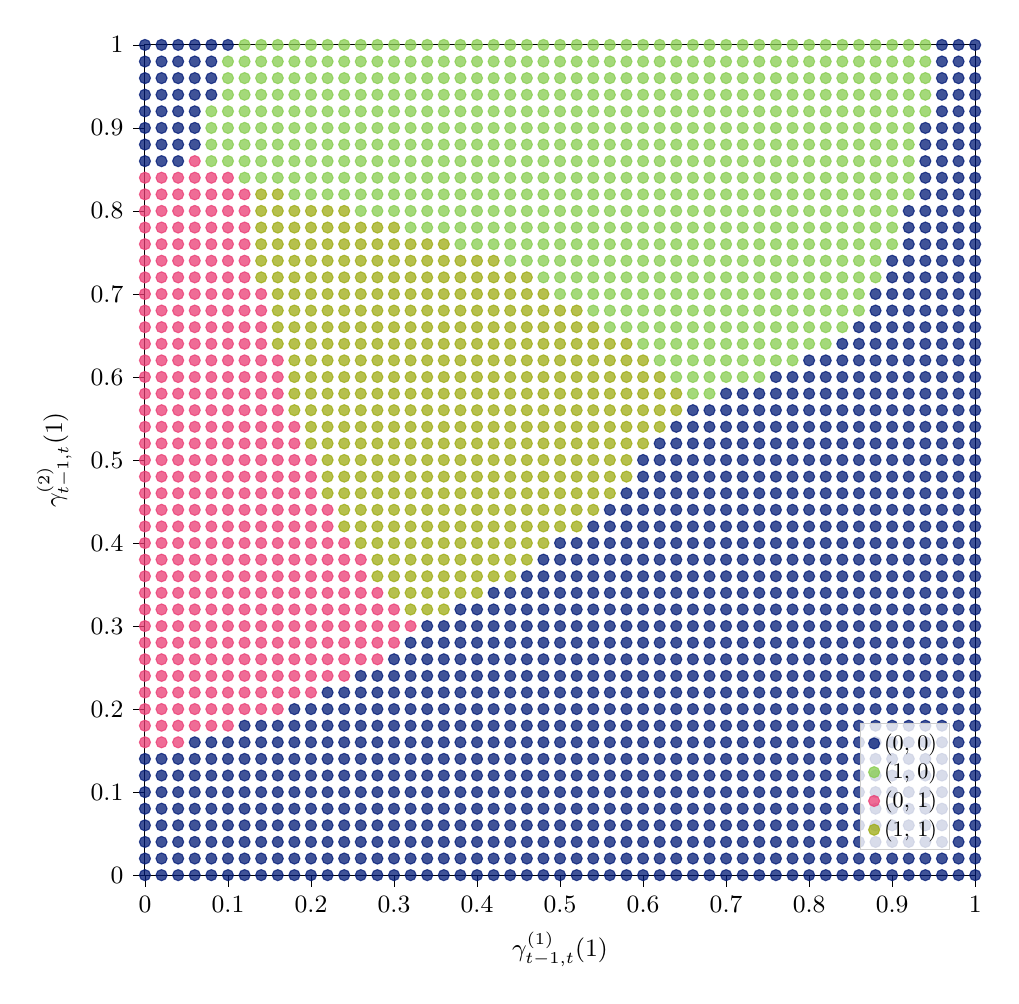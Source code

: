 % This file was created by tikzplotlib v0.9.1.
\begin{tikzpicture}

\definecolor{color0}{rgb}{0,0.098,0.459}
\definecolor{color1}{rgb}{0.525,0.8,0.302}
\definecolor{color2}{rgb}{0.918,0.231,0.451}
\definecolor{color3}{rgb}{0.616,0.671,0.067}

\begin{axis}[
height=1.0\linewidth,
label style={font=\small},
legend cell align={left},
legend style={fill opacity=0.8, draw opacity=1, text opacity=1, at={(0.97,0.03)}, anchor=south east, draw=white!80!black},
legend style={nodes={scale=0.8}},
tick align=outside,
tick label style={font=\small},
tick pos=left,
width=\linewidth,
x grid style={white!69.02!black},
xlabel={\(\displaystyle \gamma^{(1)}_{t-1,t}(1)\)},
xmin=0, xmax=1,
xtick style={color=black},
y grid style={white!69.02!black},
ylabel={\(\displaystyle \gamma^{(2)}_{t-1,t}(1)\)},
ymin=0, ymax=1,
ytick style={color=black}
]
\addplot [only marks, mark=*, draw=color0, fill=color0, opacity=0.75, colormap/viridis]
table{%
x                      y
0 0
0 0.02
0 0.04
0 0.06
0 0.08
0 0.1
0 0.12
0 0.14
0 0.86
0 0.88
0 0.9
0 0.92
0 0.94
0 0.96
0 0.98
0 1
0.02 0
0.02 0.02
0.02 0.04
0.02 0.06
0.02 0.08
0.02 0.1
0.02 0.12
0.02 0.14
0.02 0.86
0.02 0.88
0.02 0.9
0.02 0.92
0.02 0.94
0.02 0.96
0.02 0.98
0.02 1
0.04 0
0.04 0.02
0.04 0.04
0.04 0.06
0.04 0.08
0.04 0.1
0.04 0.12
0.04 0.14
0.04 0.86
0.04 0.88
0.04 0.9
0.04 0.92
0.04 0.94
0.04 0.96
0.04 0.98
0.04 1
0.06 0
0.06 0.02
0.06 0.04
0.06 0.06
0.06 0.08
0.06 0.1
0.06 0.12
0.06 0.14
0.06 0.16
0.06 0.88
0.06 0.9
0.06 0.92
0.06 0.94
0.06 0.96
0.06 0.98
0.06 1
0.08 0
0.08 0.02
0.08 0.04
0.08 0.06
0.08 0.08
0.08 0.1
0.08 0.12
0.08 0.14
0.08 0.16
0.08 0.94
0.08 0.96
0.08 0.98
0.08 1
0.1 0
0.1 0.02
0.1 0.04
0.1 0.06
0.1 0.08
0.1 0.1
0.1 0.12
0.1 0.14
0.1 0.16
0.1 1
0.12 0
0.12 0.02
0.12 0.04
0.12 0.06
0.12 0.08
0.12 0.1
0.12 0.12
0.12 0.14
0.12 0.16
0.12 0.18
0.14 0
0.14 0.02
0.14 0.04
0.14 0.06
0.14 0.08
0.14 0.1
0.14 0.12
0.14 0.14
0.14 0.16
0.14 0.18
0.16 0
0.16 0.02
0.16 0.04
0.16 0.06
0.16 0.08
0.16 0.1
0.16 0.12
0.16 0.14
0.16 0.16
0.16 0.18
0.18 0
0.18 0.02
0.18 0.04
0.18 0.06
0.18 0.08
0.18 0.1
0.18 0.12
0.18 0.14
0.18 0.16
0.18 0.18
0.18 0.2
0.2 0
0.2 0.02
0.2 0.04
0.2 0.06
0.2 0.08
0.2 0.1
0.2 0.12
0.2 0.14
0.2 0.16
0.2 0.18
0.2 0.2
0.22 0
0.22 0.02
0.22 0.04
0.22 0.06
0.22 0.08
0.22 0.1
0.22 0.12
0.22 0.14
0.22 0.16
0.22 0.18
0.22 0.2
0.22 0.22
0.24 0
0.24 0.02
0.24 0.04
0.24 0.06
0.24 0.08
0.24 0.1
0.24 0.12
0.24 0.14
0.24 0.16
0.24 0.18
0.24 0.2
0.24 0.22
0.26 0
0.26 0.02
0.26 0.04
0.26 0.06
0.26 0.08
0.26 0.1
0.26 0.12
0.26 0.14
0.26 0.16
0.26 0.18
0.26 0.2
0.26 0.22
0.26 0.24
0.28 0
0.28 0.02
0.28 0.04
0.28 0.06
0.28 0.08
0.28 0.1
0.28 0.12
0.28 0.14
0.28 0.16
0.28 0.18
0.28 0.2
0.28 0.22
0.28 0.24
0.3 0
0.3 0.02
0.3 0.04
0.3 0.06
0.3 0.08
0.3 0.1
0.3 0.12
0.3 0.14
0.3 0.16
0.3 0.18
0.3 0.2
0.3 0.22
0.3 0.24
0.3 0.26
0.32 0
0.32 0.02
0.32 0.04
0.32 0.06
0.32 0.08
0.32 0.1
0.32 0.12
0.32 0.14
0.32 0.16
0.32 0.18
0.32 0.2
0.32 0.22
0.32 0.24
0.32 0.26
0.32 0.28
0.34 0
0.34 0.02
0.34 0.04
0.34 0.06
0.34 0.08
0.34 0.1
0.34 0.12
0.34 0.14
0.34 0.16
0.34 0.18
0.34 0.2
0.34 0.22
0.34 0.24
0.34 0.26
0.34 0.28
0.34 0.3
0.36 0
0.36 0.02
0.36 0.04
0.36 0.06
0.36 0.08
0.36 0.1
0.36 0.12
0.36 0.14
0.36 0.16
0.36 0.18
0.36 0.2
0.36 0.22
0.36 0.24
0.36 0.26
0.36 0.28
0.36 0.3
0.38 0
0.38 0.02
0.38 0.04
0.38 0.06
0.38 0.08
0.38 0.1
0.38 0.12
0.38 0.14
0.38 0.16
0.38 0.18
0.38 0.2
0.38 0.22
0.38 0.24
0.38 0.26
0.38 0.28
0.38 0.3
0.38 0.32
0.4 0
0.4 0.02
0.4 0.04
0.4 0.06
0.4 0.08
0.4 0.1
0.4 0.12
0.4 0.14
0.4 0.16
0.4 0.18
0.4 0.2
0.4 0.22
0.4 0.24
0.4 0.26
0.4 0.28
0.4 0.3
0.4 0.32
0.42 0
0.42 0.02
0.42 0.04
0.42 0.06
0.42 0.08
0.42 0.1
0.42 0.12
0.42 0.14
0.42 0.16
0.42 0.18
0.42 0.2
0.42 0.22
0.42 0.24
0.42 0.26
0.42 0.28
0.42 0.3
0.42 0.32
0.42 0.34
0.44 0
0.44 0.02
0.44 0.04
0.44 0.06
0.44 0.08
0.44 0.1
0.44 0.12
0.44 0.14
0.44 0.16
0.44 0.18
0.44 0.2
0.44 0.22
0.44 0.24
0.44 0.26
0.44 0.28
0.44 0.3
0.44 0.32
0.44 0.34
0.46 0
0.46 0.02
0.46 0.04
0.46 0.06
0.46 0.08
0.46 0.1
0.46 0.12
0.46 0.14
0.46 0.16
0.46 0.18
0.46 0.2
0.46 0.22
0.46 0.24
0.46 0.26
0.46 0.28
0.46 0.3
0.46 0.32
0.46 0.34
0.46 0.36
0.48 0
0.48 0.02
0.48 0.04
0.48 0.06
0.48 0.08
0.48 0.1
0.48 0.12
0.48 0.14
0.48 0.16
0.48 0.18
0.48 0.2
0.48 0.22
0.48 0.24
0.48 0.26
0.48 0.28
0.48 0.3
0.48 0.32
0.48 0.34
0.48 0.36
0.48 0.38
0.5 0
0.5 0.02
0.5 0.04
0.5 0.06
0.5 0.08
0.5 0.1
0.5 0.12
0.5 0.14
0.5 0.16
0.5 0.18
0.5 0.2
0.5 0.22
0.5 0.24
0.5 0.26
0.5 0.28
0.5 0.3
0.5 0.32
0.5 0.34
0.5 0.36
0.5 0.38
0.5 0.4
0.52 0
0.52 0.02
0.52 0.04
0.52 0.06
0.52 0.08
0.52 0.1
0.52 0.12
0.52 0.14
0.52 0.16
0.52 0.18
0.52 0.2
0.52 0.22
0.52 0.24
0.52 0.26
0.52 0.28
0.52 0.3
0.52 0.32
0.52 0.34
0.52 0.36
0.52 0.38
0.52 0.4
0.54 0
0.54 0.02
0.54 0.04
0.54 0.06
0.54 0.08
0.54 0.1
0.54 0.12
0.54 0.14
0.54 0.16
0.54 0.18
0.54 0.2
0.54 0.22
0.54 0.24
0.54 0.26
0.54 0.28
0.54 0.3
0.54 0.32
0.54 0.34
0.54 0.36
0.54 0.38
0.54 0.4
0.54 0.42
0.56 0
0.56 0.02
0.56 0.04
0.56 0.06
0.56 0.08
0.56 0.1
0.56 0.12
0.56 0.14
0.56 0.16
0.56 0.18
0.56 0.2
0.56 0.22
0.56 0.24
0.56 0.26
0.56 0.28
0.56 0.3
0.56 0.32
0.56 0.34
0.56 0.36
0.56 0.38
0.56 0.4
0.56 0.42
0.56 0.44
0.58 0
0.58 0.02
0.58 0.04
0.58 0.06
0.58 0.08
0.58 0.1
0.58 0.12
0.58 0.14
0.58 0.16
0.58 0.18
0.58 0.2
0.58 0.22
0.58 0.24
0.58 0.26
0.58 0.28
0.58 0.3
0.58 0.32
0.58 0.34
0.58 0.36
0.58 0.38
0.58 0.4
0.58 0.42
0.58 0.44
0.58 0.46
0.6 0
0.6 0.02
0.6 0.04
0.6 0.06
0.6 0.08
0.6 0.1
0.6 0.12
0.6 0.14
0.6 0.16
0.6 0.18
0.6 0.2
0.6 0.22
0.6 0.24
0.6 0.26
0.6 0.28
0.6 0.3
0.6 0.32
0.6 0.34
0.6 0.36
0.6 0.38
0.6 0.4
0.6 0.42
0.6 0.44
0.6 0.46
0.6 0.48
0.6 0.5
0.62 0
0.62 0.02
0.62 0.04
0.62 0.06
0.62 0.08
0.62 0.1
0.62 0.12
0.62 0.14
0.62 0.16
0.62 0.18
0.62 0.2
0.62 0.22
0.62 0.24
0.62 0.26
0.62 0.28
0.62 0.3
0.62 0.32
0.62 0.34
0.62 0.36
0.62 0.38
0.62 0.4
0.62 0.42
0.62 0.44
0.62 0.46
0.62 0.48
0.62 0.5
0.62 0.52
0.64 0
0.64 0.02
0.64 0.04
0.64 0.06
0.64 0.08
0.64 0.1
0.64 0.12
0.64 0.14
0.64 0.16
0.64 0.18
0.64 0.2
0.64 0.22
0.64 0.24
0.64 0.26
0.64 0.28
0.64 0.3
0.64 0.32
0.64 0.34
0.64 0.36
0.64 0.38
0.64 0.4
0.64 0.42
0.64 0.44
0.64 0.46
0.64 0.48
0.64 0.5
0.64 0.52
0.64 0.54
0.66 0
0.66 0.02
0.66 0.04
0.66 0.06
0.66 0.08
0.66 0.1
0.66 0.12
0.66 0.14
0.66 0.16
0.66 0.18
0.66 0.2
0.66 0.22
0.66 0.24
0.66 0.26
0.66 0.28
0.66 0.3
0.66 0.32
0.66 0.34
0.66 0.36
0.66 0.38
0.66 0.4
0.66 0.42
0.66 0.44
0.66 0.46
0.66 0.48
0.66 0.5
0.66 0.52
0.66 0.54
0.66 0.56
0.68 0
0.68 0.02
0.68 0.04
0.68 0.06
0.68 0.08
0.68 0.1
0.68 0.12
0.68 0.14
0.68 0.16
0.68 0.18
0.68 0.2
0.68 0.22
0.68 0.24
0.68 0.26
0.68 0.28
0.68 0.3
0.68 0.32
0.68 0.34
0.68 0.36
0.68 0.38
0.68 0.4
0.68 0.42
0.68 0.44
0.68 0.46
0.68 0.48
0.68 0.5
0.68 0.52
0.68 0.54
0.68 0.56
0.7 0
0.7 0.02
0.7 0.04
0.7 0.06
0.7 0.08
0.7 0.1
0.7 0.12
0.7 0.14
0.7 0.16
0.7 0.18
0.7 0.2
0.7 0.22
0.7 0.24
0.7 0.26
0.7 0.28
0.7 0.3
0.7 0.32
0.7 0.34
0.7 0.36
0.7 0.38
0.7 0.4
0.7 0.42
0.7 0.44
0.7 0.46
0.7 0.48
0.7 0.5
0.7 0.52
0.7 0.54
0.7 0.56
0.7 0.58
0.72 0
0.72 0.02
0.72 0.04
0.72 0.06
0.72 0.08
0.72 0.1
0.72 0.12
0.72 0.14
0.72 0.16
0.72 0.18
0.72 0.2
0.72 0.22
0.72 0.24
0.72 0.26
0.72 0.28
0.72 0.3
0.72 0.32
0.72 0.34
0.72 0.36
0.72 0.38
0.72 0.4
0.72 0.42
0.72 0.44
0.72 0.46
0.72 0.48
0.72 0.5
0.72 0.52
0.72 0.54
0.72 0.56
0.72 0.58
0.74 0
0.74 0.02
0.74 0.04
0.74 0.06
0.74 0.08
0.74 0.1
0.74 0.12
0.74 0.14
0.74 0.16
0.74 0.18
0.74 0.2
0.74 0.22
0.74 0.24
0.74 0.26
0.74 0.28
0.74 0.3
0.74 0.32
0.74 0.34
0.74 0.36
0.74 0.38
0.74 0.4
0.74 0.42
0.74 0.44
0.74 0.46
0.74 0.48
0.74 0.5
0.74 0.52
0.74 0.54
0.74 0.56
0.74 0.58
0.76 0
0.76 0.02
0.76 0.04
0.76 0.06
0.76 0.08
0.76 0.1
0.76 0.12
0.76 0.14
0.76 0.16
0.76 0.18
0.76 0.2
0.76 0.22
0.76 0.24
0.76 0.26
0.76 0.28
0.76 0.3
0.76 0.32
0.76 0.34
0.76 0.36
0.76 0.38
0.76 0.4
0.76 0.42
0.76 0.44
0.76 0.46
0.76 0.48
0.76 0.5
0.76 0.52
0.76 0.54
0.76 0.56
0.76 0.58
0.76 0.6
0.78 0
0.78 0.02
0.78 0.04
0.78 0.06
0.78 0.08
0.78 0.1
0.78 0.12
0.78 0.14
0.78 0.16
0.78 0.18
0.78 0.2
0.78 0.22
0.78 0.24
0.78 0.26
0.78 0.28
0.78 0.3
0.78 0.32
0.78 0.34
0.78 0.36
0.78 0.38
0.78 0.4
0.78 0.42
0.78 0.44
0.78 0.46
0.78 0.48
0.78 0.5
0.78 0.52
0.78 0.54
0.78 0.56
0.78 0.58
0.78 0.6
0.8 0
0.8 0.02
0.8 0.04
0.8 0.06
0.8 0.08
0.8 0.1
0.8 0.12
0.8 0.14
0.8 0.16
0.8 0.18
0.8 0.2
0.8 0.22
0.8 0.24
0.8 0.26
0.8 0.28
0.8 0.3
0.8 0.32
0.8 0.34
0.8 0.36
0.8 0.38
0.8 0.4
0.8 0.42
0.8 0.44
0.8 0.46
0.8 0.48
0.8 0.5
0.8 0.52
0.8 0.54
0.8 0.56
0.8 0.58
0.8 0.6
0.8 0.62
0.82 0
0.82 0.02
0.82 0.04
0.82 0.06
0.82 0.08
0.82 0.1
0.82 0.12
0.82 0.14
0.82 0.16
0.82 0.18
0.82 0.2
0.82 0.22
0.82 0.24
0.82 0.26
0.82 0.28
0.82 0.3
0.82 0.32
0.82 0.34
0.82 0.36
0.82 0.38
0.82 0.4
0.82 0.42
0.82 0.44
0.82 0.46
0.82 0.48
0.82 0.5
0.82 0.52
0.82 0.54
0.82 0.56
0.82 0.58
0.82 0.6
0.82 0.62
0.84 0
0.84 0.02
0.84 0.04
0.84 0.06
0.84 0.08
0.84 0.1
0.84 0.12
0.84 0.14
0.84 0.16
0.84 0.18
0.84 0.2
0.84 0.22
0.84 0.24
0.84 0.26
0.84 0.28
0.84 0.3
0.84 0.32
0.84 0.34
0.84 0.36
0.84 0.38
0.84 0.4
0.84 0.42
0.84 0.44
0.84 0.46
0.84 0.48
0.84 0.5
0.84 0.52
0.84 0.54
0.84 0.56
0.84 0.58
0.84 0.6
0.84 0.62
0.84 0.64
0.86 0
0.86 0.02
0.86 0.04
0.86 0.06
0.86 0.08
0.86 0.1
0.86 0.12
0.86 0.14
0.86 0.16
0.86 0.18
0.86 0.2
0.86 0.22
0.86 0.24
0.86 0.26
0.86 0.28
0.86 0.3
0.86 0.32
0.86 0.34
0.86 0.36
0.86 0.38
0.86 0.4
0.86 0.42
0.86 0.44
0.86 0.46
0.86 0.48
0.86 0.5
0.86 0.52
0.86 0.54
0.86 0.56
0.86 0.58
0.86 0.6
0.86 0.62
0.86 0.64
0.86 0.66
0.88 0
0.88 0.02
0.88 0.04
0.88 0.06
0.88 0.08
0.88 0.1
0.88 0.12
0.88 0.14
0.88 0.16
0.88 0.18
0.88 0.2
0.88 0.22
0.88 0.24
0.88 0.26
0.88 0.28
0.88 0.3
0.88 0.32
0.88 0.34
0.88 0.36
0.88 0.38
0.88 0.4
0.88 0.42
0.88 0.44
0.88 0.46
0.88 0.48
0.88 0.5
0.88 0.52
0.88 0.54
0.88 0.56
0.88 0.58
0.88 0.6
0.88 0.62
0.88 0.64
0.88 0.66
0.88 0.68
0.88 0.7
0.9 0
0.9 0.02
0.9 0.04
0.9 0.06
0.9 0.08
0.9 0.1
0.9 0.12
0.9 0.14
0.9 0.16
0.9 0.18
0.9 0.2
0.9 0.22
0.9 0.24
0.9 0.26
0.9 0.28
0.9 0.3
0.9 0.32
0.9 0.34
0.9 0.36
0.9 0.38
0.9 0.4
0.9 0.42
0.9 0.44
0.9 0.46
0.9 0.48
0.9 0.5
0.9 0.52
0.9 0.54
0.9 0.56
0.9 0.58
0.9 0.6
0.9 0.62
0.9 0.64
0.9 0.66
0.9 0.68
0.9 0.7
0.9 0.72
0.9 0.74
0.92 0
0.92 0.02
0.92 0.04
0.92 0.06
0.92 0.08
0.92 0.1
0.92 0.12
0.92 0.14
0.92 0.16
0.92 0.18
0.92 0.2
0.92 0.22
0.92 0.24
0.92 0.26
0.92 0.28
0.92 0.3
0.92 0.32
0.92 0.34
0.92 0.36
0.92 0.38
0.92 0.4
0.92 0.42
0.92 0.44
0.92 0.46
0.92 0.48
0.92 0.5
0.92 0.52
0.92 0.54
0.92 0.56
0.92 0.58
0.92 0.6
0.92 0.62
0.92 0.64
0.92 0.66
0.92 0.68
0.92 0.7
0.92 0.72
0.92 0.74
0.92 0.76
0.92 0.78
0.92 0.8
0.94 0
0.94 0.02
0.94 0.04
0.94 0.06
0.94 0.08
0.94 0.1
0.94 0.12
0.94 0.14
0.94 0.16
0.94 0.18
0.94 0.2
0.94 0.22
0.94 0.24
0.94 0.26
0.94 0.28
0.94 0.3
0.94 0.32
0.94 0.34
0.94 0.36
0.94 0.38
0.94 0.4
0.94 0.42
0.94 0.44
0.94 0.46
0.94 0.48
0.94 0.5
0.94 0.52
0.94 0.54
0.94 0.56
0.94 0.58
0.94 0.6
0.94 0.62
0.94 0.64
0.94 0.66
0.94 0.68
0.94 0.7
0.94 0.72
0.94 0.74
0.94 0.76
0.94 0.78
0.94 0.8
0.94 0.82
0.94 0.84
0.94 0.86
0.94 0.88
0.94 0.9
0.96 0
0.96 0.02
0.96 0.04
0.96 0.06
0.96 0.08
0.96 0.1
0.96 0.12
0.96 0.14
0.96 0.16
0.96 0.18
0.96 0.2
0.96 0.22
0.96 0.24
0.96 0.26
0.96 0.28
0.96 0.3
0.96 0.32
0.96 0.34
0.96 0.36
0.96 0.38
0.96 0.4
0.96 0.42
0.96 0.44
0.96 0.46
0.96 0.48
0.96 0.5
0.96 0.52
0.96 0.54
0.96 0.56
0.96 0.58
0.96 0.6
0.96 0.62
0.96 0.64
0.96 0.66
0.96 0.68
0.96 0.7
0.96 0.72
0.96 0.74
0.96 0.76
0.96 0.78
0.96 0.8
0.96 0.82
0.96 0.84
0.96 0.86
0.96 0.88
0.96 0.9
0.96 0.92
0.96 0.94
0.96 0.96
0.96 0.98
0.96 1
0.98 0
0.98 0.02
0.98 0.04
0.98 0.06
0.98 0.08
0.98 0.1
0.98 0.12
0.98 0.14
0.98 0.16
0.98 0.18
0.98 0.2
0.98 0.22
0.98 0.24
0.98 0.26
0.98 0.28
0.98 0.3
0.98 0.32
0.98 0.34
0.98 0.36
0.98 0.38
0.98 0.4
0.98 0.42
0.98 0.44
0.98 0.46
0.98 0.48
0.98 0.5
0.98 0.52
0.98 0.54
0.98 0.56
0.98 0.58
0.98 0.6
0.98 0.62
0.98 0.64
0.98 0.66
0.98 0.68
0.98 0.7
0.98 0.72
0.98 0.74
0.98 0.76
0.98 0.78
0.98 0.8
0.98 0.82
0.98 0.84
0.98 0.86
0.98 0.88
0.98 0.9
0.98 0.92
0.98 0.94
0.98 0.96
0.98 0.98
0.98 1
1 0
1 0.02
1 0.04
1 0.06
1 0.08
1 0.1
1 0.12
1 0.14
1 0.16
1 0.18
1 0.2
1 0.22
1 0.24
1 0.26
1 0.28
1 0.3
1 0.32
1 0.34
1 0.36
1 0.38
1 0.4
1 0.42
1 0.44
1 0.46
1 0.48
1 0.5
1 0.52
1 0.54
1 0.56
1 0.58
1 0.6
1 0.62
1 0.64
1 0.66
1 0.68
1 0.7
1 0.72
1 0.74
1 0.76
1 0.78
1 0.8
1 0.82
1 0.84
1 0.86
1 0.88
1 0.9
1 0.92
1 0.94
1 0.96
1 0.98
1 1
};
\addlegendentry{(0, 0)}
\addplot [only marks, mark=*, draw=color1, fill=color1, opacity=0.75, colormap/viridis]
table{%
x                      y
0.08 0.86
0.08 0.88
0.08 0.9
0.08 0.92
0.1 0.86
0.1 0.88
0.1 0.9
0.1 0.92
0.1 0.94
0.1 0.96
0.1 0.98
0.12 0.84
0.12 0.86
0.12 0.88
0.12 0.9
0.12 0.92
0.12 0.94
0.12 0.96
0.12 0.98
0.12 1
0.14 0.84
0.14 0.86
0.14 0.88
0.14 0.9
0.14 0.92
0.14 0.94
0.14 0.96
0.14 0.98
0.14 1
0.16 0.84
0.16 0.86
0.16 0.88
0.16 0.9
0.16 0.92
0.16 0.94
0.16 0.96
0.16 0.98
0.16 1
0.18 0.82
0.18 0.84
0.18 0.86
0.18 0.88
0.18 0.9
0.18 0.92
0.18 0.94
0.18 0.96
0.18 0.98
0.18 1
0.2 0.82
0.2 0.84
0.2 0.86
0.2 0.88
0.2 0.9
0.2 0.92
0.2 0.94
0.2 0.96
0.2 0.98
0.2 1
0.22 0.82
0.22 0.84
0.22 0.86
0.22 0.88
0.22 0.9
0.22 0.92
0.22 0.94
0.22 0.96
0.22 0.98
0.22 1
0.24 0.82
0.24 0.84
0.24 0.86
0.24 0.88
0.24 0.9
0.24 0.92
0.24 0.94
0.24 0.96
0.24 0.98
0.24 1
0.26 0.8
0.26 0.82
0.26 0.84
0.26 0.86
0.26 0.88
0.26 0.9
0.26 0.92
0.26 0.94
0.26 0.96
0.26 0.98
0.26 1
0.28 0.8
0.28 0.82
0.28 0.84
0.28 0.86
0.28 0.88
0.28 0.9
0.28 0.92
0.28 0.94
0.28 0.96
0.28 0.98
0.28 1
0.3 0.8
0.3 0.82
0.3 0.84
0.3 0.86
0.3 0.88
0.3 0.9
0.3 0.92
0.3 0.94
0.3 0.96
0.3 0.98
0.3 1
0.32 0.78
0.32 0.8
0.32 0.82
0.32 0.84
0.32 0.86
0.32 0.88
0.32 0.9
0.32 0.92
0.32 0.94
0.32 0.96
0.32 0.98
0.32 1
0.34 0.78
0.34 0.8
0.34 0.82
0.34 0.84
0.34 0.86
0.34 0.88
0.34 0.9
0.34 0.92
0.34 0.94
0.34 0.96
0.34 0.98
0.34 1
0.36 0.78
0.36 0.8
0.36 0.82
0.36 0.84
0.36 0.86
0.36 0.88
0.36 0.9
0.36 0.92
0.36 0.94
0.36 0.96
0.36 0.98
0.36 1
0.38 0.76
0.38 0.78
0.38 0.8
0.38 0.82
0.38 0.84
0.38 0.86
0.38 0.88
0.38 0.9
0.38 0.92
0.38 0.94
0.38 0.96
0.38 0.98
0.38 1
0.4 0.76
0.4 0.78
0.4 0.8
0.4 0.82
0.4 0.84
0.4 0.86
0.4 0.88
0.4 0.9
0.4 0.92
0.4 0.94
0.4 0.96
0.4 0.98
0.4 1
0.42 0.76
0.42 0.78
0.42 0.8
0.42 0.82
0.42 0.84
0.42 0.86
0.42 0.88
0.42 0.9
0.42 0.92
0.42 0.94
0.42 0.96
0.42 0.98
0.42 1
0.44 0.74
0.44 0.76
0.44 0.78
0.44 0.8
0.44 0.82
0.44 0.84
0.44 0.86
0.44 0.88
0.44 0.9
0.44 0.92
0.44 0.94
0.44 0.96
0.44 0.98
0.44 1
0.46 0.74
0.46 0.76
0.46 0.78
0.46 0.8
0.46 0.82
0.46 0.84
0.46 0.86
0.46 0.88
0.46 0.9
0.46 0.92
0.46 0.94
0.46 0.96
0.46 0.98
0.46 1
0.48 0.72
0.48 0.74
0.48 0.76
0.48 0.78
0.48 0.8
0.48 0.82
0.48 0.84
0.48 0.86
0.48 0.88
0.48 0.9
0.48 0.92
0.48 0.94
0.48 0.96
0.48 0.98
0.48 1
0.5 0.7
0.5 0.72
0.5 0.74
0.5 0.76
0.5 0.78
0.5 0.8
0.5 0.82
0.5 0.84
0.5 0.86
0.5 0.88
0.5 0.9
0.5 0.92
0.5 0.94
0.5 0.96
0.5 0.98
0.5 1
0.52 0.7
0.52 0.72
0.52 0.74
0.52 0.76
0.52 0.78
0.52 0.8
0.52 0.82
0.52 0.84
0.52 0.86
0.52 0.88
0.52 0.9
0.52 0.92
0.52 0.94
0.52 0.96
0.52 0.98
0.52 1
0.54 0.68
0.54 0.7
0.54 0.72
0.54 0.74
0.54 0.76
0.54 0.78
0.54 0.8
0.54 0.82
0.54 0.84
0.54 0.86
0.54 0.88
0.54 0.9
0.54 0.92
0.54 0.94
0.54 0.96
0.54 0.98
0.54 1
0.56 0.66
0.56 0.68
0.56 0.7
0.56 0.72
0.56 0.74
0.56 0.76
0.56 0.78
0.56 0.8
0.56 0.82
0.56 0.84
0.56 0.86
0.56 0.88
0.56 0.9
0.56 0.92
0.56 0.94
0.56 0.96
0.56 0.98
0.56 1
0.58 0.66
0.58 0.68
0.58 0.7
0.58 0.72
0.58 0.74
0.58 0.76
0.58 0.78
0.58 0.8
0.58 0.82
0.58 0.84
0.58 0.86
0.58 0.88
0.58 0.9
0.58 0.92
0.58 0.94
0.58 0.96
0.58 0.98
0.58 1
0.6 0.64
0.6 0.66
0.6 0.68
0.6 0.7
0.6 0.72
0.6 0.74
0.6 0.76
0.6 0.78
0.6 0.8
0.6 0.82
0.6 0.84
0.6 0.86
0.6 0.88
0.6 0.9
0.6 0.92
0.6 0.94
0.6 0.96
0.6 0.98
0.6 1
0.62 0.62
0.62 0.64
0.62 0.66
0.62 0.68
0.62 0.7
0.62 0.72
0.62 0.74
0.62 0.76
0.62 0.78
0.62 0.8
0.62 0.82
0.62 0.84
0.62 0.86
0.62 0.88
0.62 0.9
0.62 0.92
0.62 0.94
0.62 0.96
0.62 0.98
0.62 1
0.64 0.6
0.64 0.62
0.64 0.64
0.64 0.66
0.64 0.68
0.64 0.7
0.64 0.72
0.64 0.74
0.64 0.76
0.64 0.78
0.64 0.8
0.64 0.82
0.64 0.84
0.64 0.86
0.64 0.88
0.64 0.9
0.64 0.92
0.64 0.94
0.64 0.96
0.64 0.98
0.64 1
0.66 0.58
0.66 0.6
0.66 0.62
0.66 0.64
0.66 0.66
0.66 0.68
0.66 0.7
0.66 0.72
0.66 0.74
0.66 0.76
0.66 0.78
0.66 0.8
0.66 0.82
0.66 0.84
0.66 0.86
0.66 0.88
0.66 0.9
0.66 0.92
0.66 0.94
0.66 0.96
0.66 0.98
0.66 1
0.68 0.58
0.68 0.6
0.68 0.62
0.68 0.64
0.68 0.66
0.68 0.68
0.68 0.7
0.68 0.72
0.68 0.74
0.68 0.76
0.68 0.78
0.68 0.8
0.68 0.82
0.68 0.84
0.68 0.86
0.68 0.88
0.68 0.9
0.68 0.92
0.68 0.94
0.68 0.96
0.68 0.98
0.68 1
0.7 0.6
0.7 0.62
0.7 0.64
0.7 0.66
0.7 0.68
0.7 0.7
0.7 0.72
0.7 0.74
0.7 0.76
0.7 0.78
0.7 0.8
0.7 0.82
0.7 0.84
0.7 0.86
0.7 0.88
0.7 0.9
0.7 0.92
0.7 0.94
0.7 0.96
0.7 0.98
0.7 1
0.72 0.6
0.72 0.62
0.72 0.64
0.72 0.66
0.72 0.68
0.72 0.7
0.72 0.72
0.72 0.74
0.72 0.76
0.72 0.78
0.72 0.8
0.72 0.82
0.72 0.84
0.72 0.86
0.72 0.88
0.72 0.9
0.72 0.92
0.72 0.94
0.72 0.96
0.72 0.98
0.72 1
0.74 0.6
0.74 0.62
0.74 0.64
0.74 0.66
0.74 0.68
0.74 0.7
0.74 0.72
0.74 0.74
0.74 0.76
0.74 0.78
0.74 0.8
0.74 0.82
0.74 0.84
0.74 0.86
0.74 0.88
0.74 0.9
0.74 0.92
0.74 0.94
0.74 0.96
0.74 0.98
0.74 1
0.76 0.62
0.76 0.64
0.76 0.66
0.76 0.68
0.76 0.7
0.76 0.72
0.76 0.74
0.76 0.76
0.76 0.78
0.76 0.8
0.76 0.82
0.76 0.84
0.76 0.86
0.76 0.88
0.76 0.9
0.76 0.92
0.76 0.94
0.76 0.96
0.76 0.98
0.76 1
0.78 0.62
0.78 0.64
0.78 0.66
0.78 0.68
0.78 0.7
0.78 0.72
0.78 0.74
0.78 0.76
0.78 0.78
0.78 0.8
0.78 0.82
0.78 0.84
0.78 0.86
0.78 0.88
0.78 0.9
0.78 0.92
0.78 0.94
0.78 0.96
0.78 0.98
0.78 1
0.8 0.64
0.8 0.66
0.8 0.68
0.8 0.7
0.8 0.72
0.8 0.74
0.8 0.76
0.8 0.78
0.8 0.8
0.8 0.82
0.8 0.84
0.8 0.86
0.8 0.88
0.8 0.9
0.8 0.92
0.8 0.94
0.8 0.96
0.8 0.98
0.8 1
0.82 0.64
0.82 0.66
0.82 0.68
0.82 0.7
0.82 0.72
0.82 0.74
0.82 0.76
0.82 0.78
0.82 0.8
0.82 0.82
0.82 0.84
0.82 0.86
0.82 0.88
0.82 0.9
0.82 0.92
0.82 0.94
0.82 0.96
0.82 0.98
0.82 1
0.84 0.66
0.84 0.68
0.84 0.7
0.84 0.72
0.84 0.74
0.84 0.76
0.84 0.78
0.84 0.8
0.84 0.82
0.84 0.84
0.84 0.86
0.84 0.88
0.84 0.9
0.84 0.92
0.84 0.94
0.84 0.96
0.84 0.98
0.84 1
0.86 0.68
0.86 0.7
0.86 0.72
0.86 0.74
0.86 0.76
0.86 0.78
0.86 0.8
0.86 0.82
0.86 0.84
0.86 0.86
0.86 0.88
0.86 0.9
0.86 0.92
0.86 0.94
0.86 0.96
0.86 0.98
0.86 1
0.88 0.72
0.88 0.74
0.88 0.76
0.88 0.78
0.88 0.8
0.88 0.82
0.88 0.84
0.88 0.86
0.88 0.88
0.88 0.9
0.88 0.92
0.88 0.94
0.88 0.96
0.88 0.98
0.88 1
0.9 0.76
0.9 0.78
0.9 0.8
0.9 0.82
0.9 0.84
0.9 0.86
0.9 0.88
0.9 0.9
0.9 0.92
0.9 0.94
0.9 0.96
0.9 0.98
0.9 1
0.92 0.82
0.92 0.84
0.92 0.86
0.92 0.88
0.92 0.9
0.92 0.92
0.92 0.94
0.92 0.96
0.92 0.98
0.92 1
0.94 0.92
0.94 0.94
0.94 0.96
0.94 0.98
0.94 1
};
\addlegendentry{(1, 0)}
\addplot [only marks, mark=*, draw=color2, fill=color2, opacity=0.75, colormap/viridis]
table{%
x                      y
0 0.16
0 0.18
0 0.2
0 0.22
0 0.24
0 0.26
0 0.28
0 0.3
0 0.32
0 0.34
0 0.36
0 0.38
0 0.4
0 0.42
0 0.44
0 0.46
0 0.48
0 0.5
0 0.52
0 0.54
0 0.56
0 0.58
0 0.6
0 0.62
0 0.64
0 0.66
0 0.68
0 0.7
0 0.72
0 0.74
0 0.76
0 0.78
0 0.8
0 0.82
0 0.84
0.02 0.16
0.02 0.18
0.02 0.2
0.02 0.22
0.02 0.24
0.02 0.26
0.02 0.28
0.02 0.3
0.02 0.32
0.02 0.34
0.02 0.36
0.02 0.38
0.02 0.4
0.02 0.42
0.02 0.44
0.02 0.46
0.02 0.48
0.02 0.5
0.02 0.52
0.02 0.54
0.02 0.56
0.02 0.58
0.02 0.6
0.02 0.62
0.02 0.64
0.02 0.66
0.02 0.68
0.02 0.7
0.02 0.72
0.02 0.74
0.02 0.76
0.02 0.78
0.02 0.8
0.02 0.82
0.02 0.84
0.04 0.16
0.04 0.18
0.04 0.2
0.04 0.22
0.04 0.24
0.04 0.26
0.04 0.28
0.04 0.3
0.04 0.32
0.04 0.34
0.04 0.36
0.04 0.38
0.04 0.4
0.04 0.42
0.04 0.44
0.04 0.46
0.04 0.48
0.04 0.5
0.04 0.52
0.04 0.54
0.04 0.56
0.04 0.58
0.04 0.6
0.04 0.62
0.04 0.64
0.04 0.66
0.04 0.68
0.04 0.7
0.04 0.72
0.04 0.74
0.04 0.76
0.04 0.78
0.04 0.8
0.04 0.82
0.04 0.84
0.06 0.18
0.06 0.2
0.06 0.22
0.06 0.24
0.06 0.26
0.06 0.28
0.06 0.3
0.06 0.32
0.06 0.34
0.06 0.36
0.06 0.38
0.06 0.4
0.06 0.42
0.06 0.44
0.06 0.46
0.06 0.48
0.06 0.5
0.06 0.52
0.06 0.54
0.06 0.56
0.06 0.58
0.06 0.6
0.06 0.62
0.06 0.64
0.06 0.66
0.06 0.68
0.06 0.7
0.06 0.72
0.06 0.74
0.06 0.76
0.06 0.78
0.06 0.8
0.06 0.82
0.06 0.84
0.06 0.86
0.08 0.18
0.08 0.2
0.08 0.22
0.08 0.24
0.08 0.26
0.08 0.28
0.08 0.3
0.08 0.32
0.08 0.34
0.08 0.36
0.08 0.38
0.08 0.4
0.08 0.42
0.08 0.44
0.08 0.46
0.08 0.48
0.08 0.5
0.08 0.52
0.08 0.54
0.08 0.56
0.08 0.58
0.08 0.6
0.08 0.62
0.08 0.64
0.08 0.66
0.08 0.68
0.08 0.7
0.08 0.72
0.08 0.74
0.08 0.76
0.08 0.78
0.08 0.8
0.08 0.82
0.08 0.84
0.1 0.18
0.1 0.2
0.1 0.22
0.1 0.24
0.1 0.26
0.1 0.28
0.1 0.3
0.1 0.32
0.1 0.34
0.1 0.36
0.1 0.38
0.1 0.4
0.1 0.42
0.1 0.44
0.1 0.46
0.1 0.48
0.1 0.5
0.1 0.52
0.1 0.54
0.1 0.56
0.1 0.58
0.1 0.6
0.1 0.62
0.1 0.64
0.1 0.66
0.1 0.68
0.1 0.7
0.1 0.72
0.1 0.74
0.1 0.76
0.1 0.78
0.1 0.8
0.1 0.82
0.1 0.84
0.12 0.2
0.12 0.22
0.12 0.24
0.12 0.26
0.12 0.28
0.12 0.3
0.12 0.32
0.12 0.34
0.12 0.36
0.12 0.38
0.12 0.4
0.12 0.42
0.12 0.44
0.12 0.46
0.12 0.48
0.12 0.5
0.12 0.52
0.12 0.54
0.12 0.56
0.12 0.58
0.12 0.6
0.12 0.62
0.12 0.64
0.12 0.66
0.12 0.68
0.12 0.7
0.12 0.72
0.12 0.74
0.12 0.76
0.12 0.78
0.12 0.8
0.12 0.82
0.14 0.2
0.14 0.22
0.14 0.24
0.14 0.26
0.14 0.28
0.14 0.3
0.14 0.32
0.14 0.34
0.14 0.36
0.14 0.38
0.14 0.4
0.14 0.42
0.14 0.44
0.14 0.46
0.14 0.48
0.14 0.5
0.14 0.52
0.14 0.54
0.14 0.56
0.14 0.58
0.14 0.6
0.14 0.62
0.14 0.64
0.14 0.66
0.14 0.68
0.14 0.7
0.16 0.2
0.16 0.22
0.16 0.24
0.16 0.26
0.16 0.28
0.16 0.3
0.16 0.32
0.16 0.34
0.16 0.36
0.16 0.38
0.16 0.4
0.16 0.42
0.16 0.44
0.16 0.46
0.16 0.48
0.16 0.5
0.16 0.52
0.16 0.54
0.16 0.56
0.16 0.58
0.16 0.6
0.16 0.62
0.18 0.22
0.18 0.24
0.18 0.26
0.18 0.28
0.18 0.3
0.18 0.32
0.18 0.34
0.18 0.36
0.18 0.38
0.18 0.4
0.18 0.42
0.18 0.44
0.18 0.46
0.18 0.48
0.18 0.5
0.18 0.52
0.18 0.54
0.2 0.22
0.2 0.24
0.2 0.26
0.2 0.28
0.2 0.3
0.2 0.32
0.2 0.34
0.2 0.36
0.2 0.38
0.2 0.4
0.2 0.42
0.2 0.44
0.2 0.46
0.2 0.48
0.2 0.5
0.22 0.24
0.22 0.26
0.22 0.28
0.22 0.3
0.22 0.32
0.22 0.34
0.22 0.36
0.22 0.38
0.22 0.4
0.22 0.42
0.22 0.44
0.24 0.24
0.24 0.26
0.24 0.28
0.24 0.3
0.24 0.32
0.24 0.34
0.24 0.36
0.24 0.38
0.24 0.4
0.26 0.26
0.26 0.28
0.26 0.3
0.26 0.32
0.26 0.34
0.26 0.36
0.26 0.38
0.28 0.26
0.28 0.28
0.28 0.3
0.28 0.32
0.28 0.34
0.3 0.28
0.3 0.3
0.3 0.32
0.32 0.3
};
\addlegendentry{(0, 1)}
\addplot [only marks, mark=*, draw=color3, fill=color3, opacity=0.75, colormap/viridis]
table{%
x                      y
0.14 0.72
0.14 0.74
0.14 0.76
0.14 0.78
0.14 0.8
0.14 0.82
0.16 0.64
0.16 0.66
0.16 0.68
0.16 0.7
0.16 0.72
0.16 0.74
0.16 0.76
0.16 0.78
0.16 0.8
0.16 0.82
0.18 0.56
0.18 0.58
0.18 0.6
0.18 0.62
0.18 0.64
0.18 0.66
0.18 0.68
0.18 0.7
0.18 0.72
0.18 0.74
0.18 0.76
0.18 0.78
0.18 0.8
0.2 0.52
0.2 0.54
0.2 0.56
0.2 0.58
0.2 0.6
0.2 0.62
0.2 0.64
0.2 0.66
0.2 0.68
0.2 0.7
0.2 0.72
0.2 0.74
0.2 0.76
0.2 0.78
0.2 0.8
0.22 0.46
0.22 0.48
0.22 0.5
0.22 0.52
0.22 0.54
0.22 0.56
0.22 0.58
0.22 0.6
0.22 0.62
0.22 0.64
0.22 0.66
0.22 0.68
0.22 0.7
0.22 0.72
0.22 0.74
0.22 0.76
0.22 0.78
0.22 0.8
0.24 0.42
0.24 0.44
0.24 0.46
0.24 0.48
0.24 0.5
0.24 0.52
0.24 0.54
0.24 0.56
0.24 0.58
0.24 0.6
0.24 0.62
0.24 0.64
0.24 0.66
0.24 0.68
0.24 0.7
0.24 0.72
0.24 0.74
0.24 0.76
0.24 0.78
0.24 0.8
0.26 0.4
0.26 0.42
0.26 0.44
0.26 0.46
0.26 0.48
0.26 0.5
0.26 0.52
0.26 0.54
0.26 0.56
0.26 0.58
0.26 0.6
0.26 0.62
0.26 0.64
0.26 0.66
0.26 0.68
0.26 0.7
0.26 0.72
0.26 0.74
0.26 0.76
0.26 0.78
0.28 0.36
0.28 0.38
0.28 0.4
0.28 0.42
0.28 0.44
0.28 0.46
0.28 0.48
0.28 0.5
0.28 0.52
0.28 0.54
0.28 0.56
0.28 0.58
0.28 0.6
0.28 0.62
0.28 0.64
0.28 0.66
0.28 0.68
0.28 0.7
0.28 0.72
0.28 0.74
0.28 0.76
0.28 0.78
0.3 0.34
0.3 0.36
0.3 0.38
0.3 0.4
0.3 0.42
0.3 0.44
0.3 0.46
0.3 0.48
0.3 0.5
0.3 0.52
0.3 0.54
0.3 0.56
0.3 0.58
0.3 0.6
0.3 0.62
0.3 0.64
0.3 0.66
0.3 0.68
0.3 0.7
0.3 0.72
0.3 0.74
0.3 0.76
0.3 0.78
0.32 0.32
0.32 0.34
0.32 0.36
0.32 0.38
0.32 0.4
0.32 0.42
0.32 0.44
0.32 0.46
0.32 0.48
0.32 0.5
0.32 0.52
0.32 0.54
0.32 0.56
0.32 0.58
0.32 0.6
0.32 0.62
0.32 0.64
0.32 0.66
0.32 0.68
0.32 0.7
0.32 0.72
0.32 0.74
0.32 0.76
0.34 0.32
0.34 0.34
0.34 0.36
0.34 0.38
0.34 0.4
0.34 0.42
0.34 0.44
0.34 0.46
0.34 0.48
0.34 0.5
0.34 0.52
0.34 0.54
0.34 0.56
0.34 0.58
0.34 0.6
0.34 0.62
0.34 0.64
0.34 0.66
0.34 0.68
0.34 0.7
0.34 0.72
0.34 0.74
0.34 0.76
0.36 0.32
0.36 0.34
0.36 0.36
0.36 0.38
0.36 0.4
0.36 0.42
0.36 0.44
0.36 0.46
0.36 0.48
0.36 0.5
0.36 0.52
0.36 0.54
0.36 0.56
0.36 0.58
0.36 0.6
0.36 0.62
0.36 0.64
0.36 0.66
0.36 0.68
0.36 0.7
0.36 0.72
0.36 0.74
0.36 0.76
0.38 0.34
0.38 0.36
0.38 0.38
0.38 0.4
0.38 0.42
0.38 0.44
0.38 0.46
0.38 0.48
0.38 0.5
0.38 0.52
0.38 0.54
0.38 0.56
0.38 0.58
0.38 0.6
0.38 0.62
0.38 0.64
0.38 0.66
0.38 0.68
0.38 0.7
0.38 0.72
0.38 0.74
0.4 0.34
0.4 0.36
0.4 0.38
0.4 0.4
0.4 0.42
0.4 0.44
0.4 0.46
0.4 0.48
0.4 0.5
0.4 0.52
0.4 0.54
0.4 0.56
0.4 0.58
0.4 0.6
0.4 0.62
0.4 0.64
0.4 0.66
0.4 0.68
0.4 0.7
0.4 0.72
0.4 0.74
0.42 0.36
0.42 0.38
0.42 0.4
0.42 0.42
0.42 0.44
0.42 0.46
0.42 0.48
0.42 0.5
0.42 0.52
0.42 0.54
0.42 0.56
0.42 0.58
0.42 0.6
0.42 0.62
0.42 0.64
0.42 0.66
0.42 0.68
0.42 0.7
0.42 0.72
0.42 0.74
0.44 0.36
0.44 0.38
0.44 0.4
0.44 0.42
0.44 0.44
0.44 0.46
0.44 0.48
0.44 0.5
0.44 0.52
0.44 0.54
0.44 0.56
0.44 0.58
0.44 0.6
0.44 0.62
0.44 0.64
0.44 0.66
0.44 0.68
0.44 0.7
0.44 0.72
0.46 0.38
0.46 0.4
0.46 0.42
0.46 0.44
0.46 0.46
0.46 0.48
0.46 0.5
0.46 0.52
0.46 0.54
0.46 0.56
0.46 0.58
0.46 0.6
0.46 0.62
0.46 0.64
0.46 0.66
0.46 0.68
0.46 0.7
0.46 0.72
0.48 0.4
0.48 0.42
0.48 0.44
0.48 0.46
0.48 0.48
0.48 0.5
0.48 0.52
0.48 0.54
0.48 0.56
0.48 0.58
0.48 0.6
0.48 0.62
0.48 0.64
0.48 0.66
0.48 0.68
0.48 0.7
0.5 0.42
0.5 0.44
0.5 0.46
0.5 0.48
0.5 0.5
0.5 0.52
0.5 0.54
0.5 0.56
0.5 0.58
0.5 0.6
0.5 0.62
0.5 0.64
0.5 0.66
0.5 0.68
0.52 0.42
0.52 0.44
0.52 0.46
0.52 0.48
0.52 0.5
0.52 0.52
0.52 0.54
0.52 0.56
0.52 0.58
0.52 0.6
0.52 0.62
0.52 0.64
0.52 0.66
0.52 0.68
0.54 0.44
0.54 0.46
0.54 0.48
0.54 0.5
0.54 0.52
0.54 0.54
0.54 0.56
0.54 0.58
0.54 0.6
0.54 0.62
0.54 0.64
0.54 0.66
0.56 0.46
0.56 0.48
0.56 0.5
0.56 0.52
0.56 0.54
0.56 0.56
0.56 0.58
0.56 0.6
0.56 0.62
0.56 0.64
0.58 0.48
0.58 0.5
0.58 0.52
0.58 0.54
0.58 0.56
0.58 0.58
0.58 0.6
0.58 0.62
0.58 0.64
0.6 0.52
0.6 0.54
0.6 0.56
0.6 0.58
0.6 0.6
0.6 0.62
0.62 0.54
0.62 0.56
0.62 0.58
0.62 0.6
0.64 0.56
0.64 0.58
};
\addlegendentry{(1, 1)}
\end{axis}

\end{tikzpicture}
